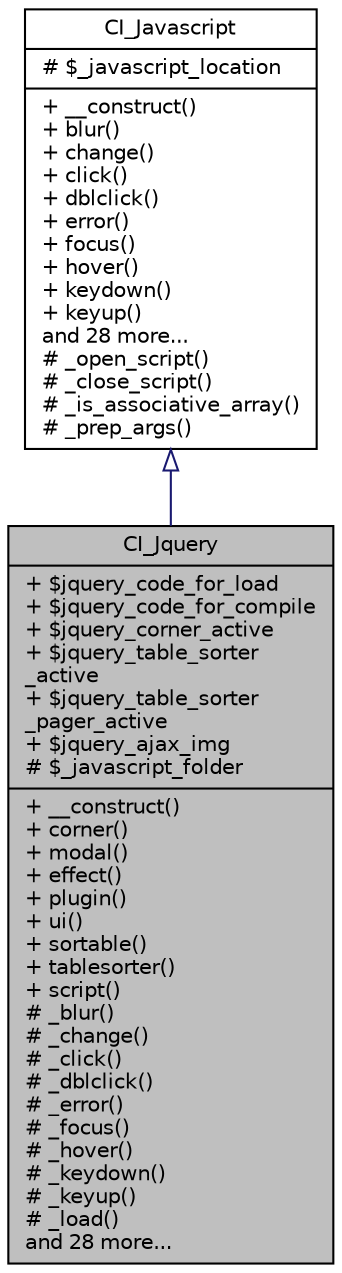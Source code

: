 digraph "CI_Jquery"
{
 // LATEX_PDF_SIZE
  edge [fontname="Helvetica",fontsize="10",labelfontname="Helvetica",labelfontsize="10"];
  node [fontname="Helvetica",fontsize="10",shape=record];
  Node2 [label="{CI_Jquery\n|+ $jquery_code_for_load\l+ $jquery_code_for_compile\l+ $jquery_corner_active\l+ $jquery_table_sorter\l_active\l+ $jquery_table_sorter\l_pager_active\l+ $jquery_ajax_img\l# $_javascript_folder\l|+ __construct()\l+ corner()\l+ modal()\l+ effect()\l+ plugin()\l+ ui()\l+ sortable()\l+ tablesorter()\l+ script()\l# _blur()\l# _change()\l# _click()\l# _dblclick()\l# _error()\l# _focus()\l# _hover()\l# _keydown()\l# _keyup()\l# _load()\land 28 more...\l}",height=0.2,width=0.4,color="black", fillcolor="grey75", style="filled", fontcolor="black",tooltip=" "];
  Node3 -> Node2 [dir="back",color="midnightblue",fontsize="10",style="solid",arrowtail="onormal",fontname="Helvetica"];
  Node3 [label="{CI_Javascript\n|# $_javascript_location\l|+ __construct()\l+ blur()\l+ change()\l+ click()\l+ dblclick()\l+ error()\l+ focus()\l+ hover()\l+ keydown()\l+ keyup()\land 28 more...\l# _open_script()\l# _close_script()\l# _is_associative_array()\l# _prep_args()\l}",height=0.2,width=0.4,color="black", fillcolor="white", style="filled",URL="$class_c_i___javascript.html",tooltip=" "];
}
